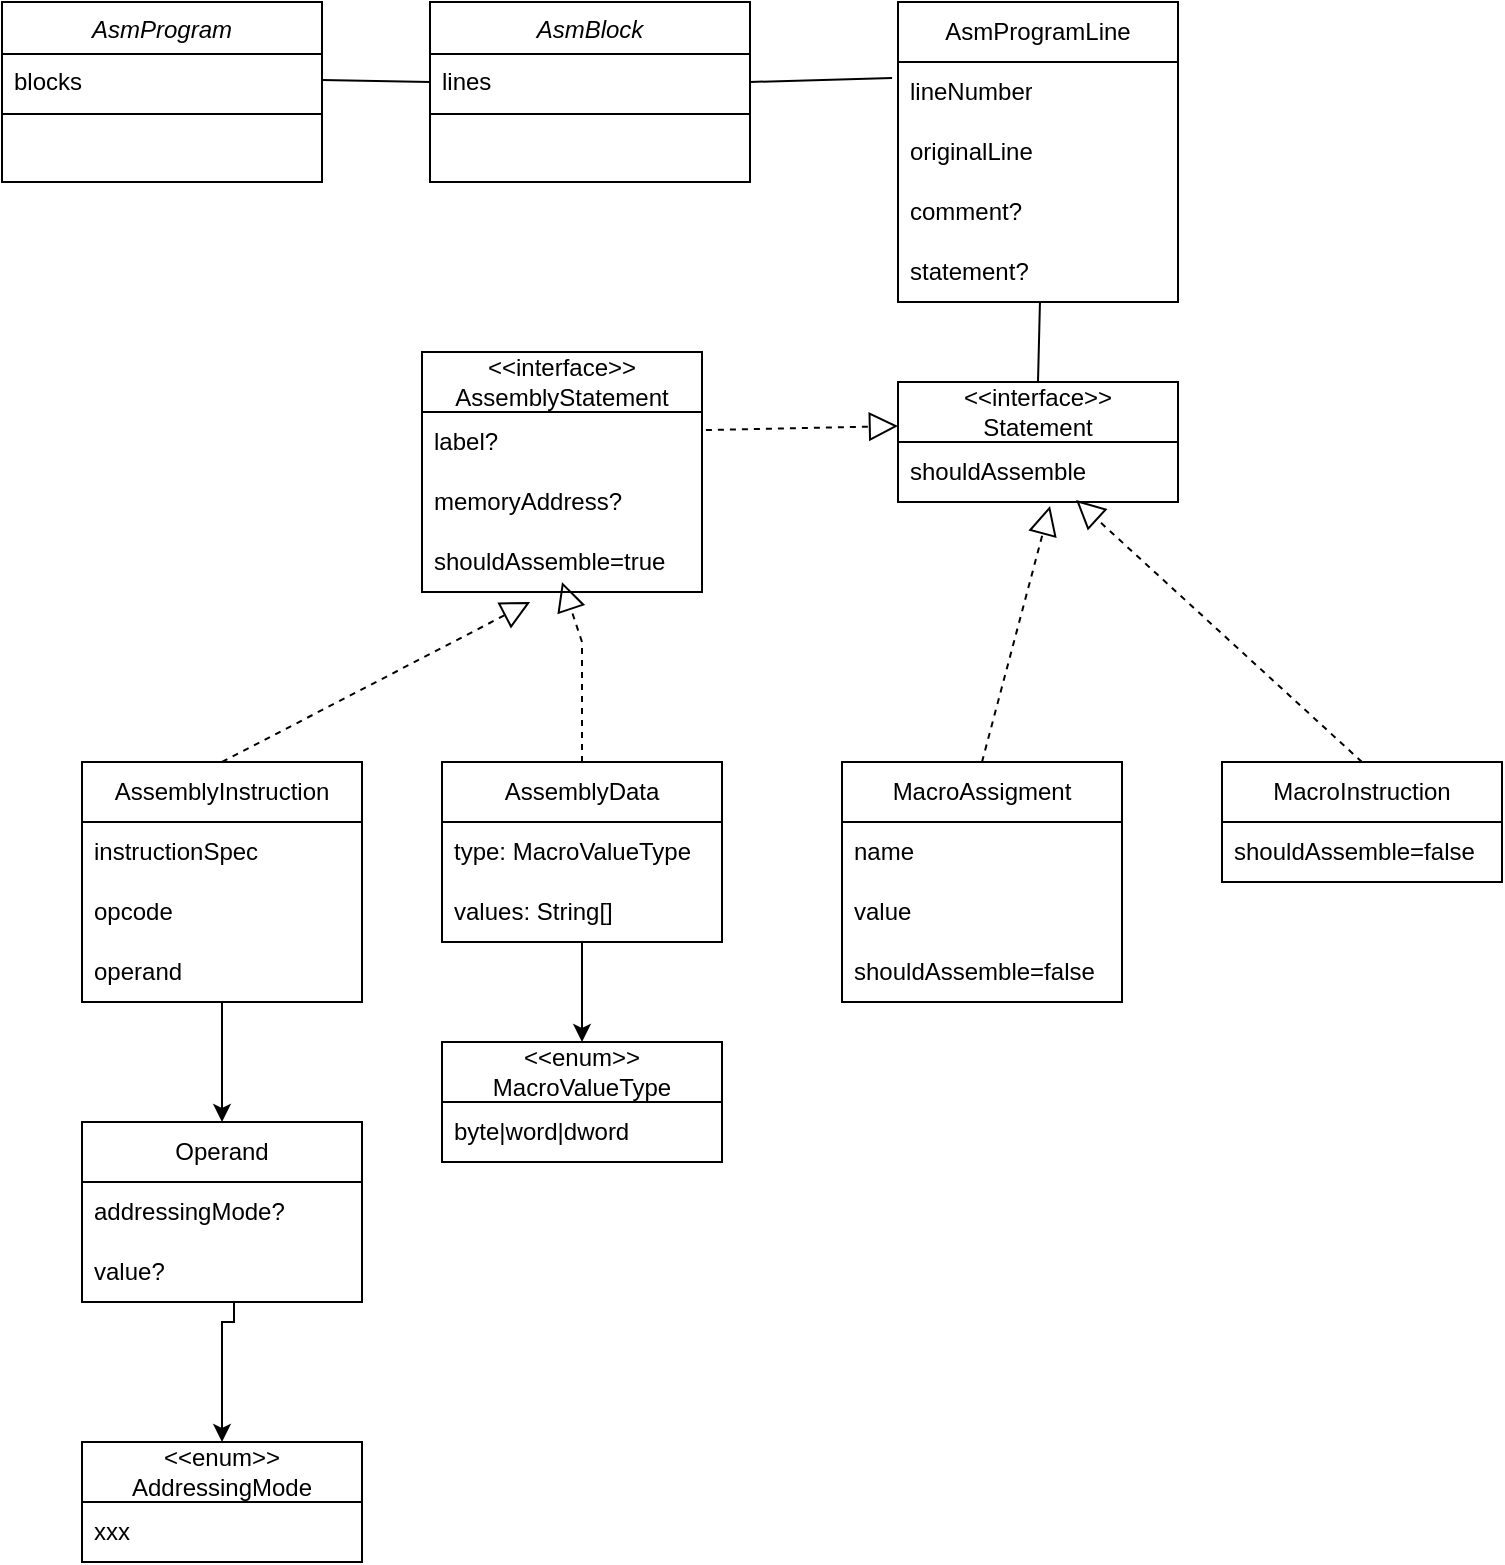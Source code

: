 <mxfile version="21.6.1" type="device">
  <diagram id="C5RBs43oDa-KdzZeNtuy" name="Page-1">
    <mxGraphModel dx="1434" dy="842" grid="1" gridSize="10" guides="1" tooltips="1" connect="1" arrows="1" fold="1" page="1" pageScale="1" pageWidth="827" pageHeight="1169" math="0" shadow="0">
      <root>
        <mxCell id="WIyWlLk6GJQsqaUBKTNV-0" />
        <mxCell id="WIyWlLk6GJQsqaUBKTNV-1" parent="WIyWlLk6GJQsqaUBKTNV-0" />
        <mxCell id="4GE8q51dWFR6qp5-xQLJ-0" value="AsmProgram" style="swimlane;fontStyle=2;align=center;verticalAlign=top;childLayout=stackLayout;horizontal=1;startSize=26;horizontalStack=0;resizeParent=1;resizeLast=0;collapsible=1;marginBottom=0;rounded=0;shadow=0;strokeWidth=1;" vertex="1" parent="WIyWlLk6GJQsqaUBKTNV-1">
          <mxGeometry x="40" y="10" width="160" height="90" as="geometry">
            <mxRectangle x="230" y="140" width="160" height="26" as="alternateBounds" />
          </mxGeometry>
        </mxCell>
        <mxCell id="4GE8q51dWFR6qp5-xQLJ-1" value="blocks" style="text;align=left;verticalAlign=top;spacingLeft=4;spacingRight=4;overflow=hidden;rotatable=0;points=[[0,0.5],[1,0.5]];portConstraint=eastwest;" vertex="1" parent="4GE8q51dWFR6qp5-xQLJ-0">
          <mxGeometry y="26" width="160" height="26" as="geometry" />
        </mxCell>
        <mxCell id="4GE8q51dWFR6qp5-xQLJ-4" value="" style="line;html=1;strokeWidth=1;align=left;verticalAlign=middle;spacingTop=-1;spacingLeft=3;spacingRight=3;rotatable=0;labelPosition=right;points=[];portConstraint=eastwest;" vertex="1" parent="4GE8q51dWFR6qp5-xQLJ-0">
          <mxGeometry y="52" width="160" height="8" as="geometry" />
        </mxCell>
        <mxCell id="4GE8q51dWFR6qp5-xQLJ-5" value="AsmBlock" style="swimlane;fontStyle=2;align=center;verticalAlign=top;childLayout=stackLayout;horizontal=1;startSize=26;horizontalStack=0;resizeParent=1;resizeLast=0;collapsible=1;marginBottom=0;rounded=0;shadow=0;strokeWidth=1;" vertex="1" parent="WIyWlLk6GJQsqaUBKTNV-1">
          <mxGeometry x="254" y="10" width="160" height="90" as="geometry">
            <mxRectangle x="230" y="140" width="160" height="26" as="alternateBounds" />
          </mxGeometry>
        </mxCell>
        <mxCell id="4GE8q51dWFR6qp5-xQLJ-6" value="lines" style="text;align=left;verticalAlign=top;spacingLeft=4;spacingRight=4;overflow=hidden;rotatable=0;points=[[0,0.5],[1,0.5]];portConstraint=eastwest;" vertex="1" parent="4GE8q51dWFR6qp5-xQLJ-5">
          <mxGeometry y="26" width="160" height="26" as="geometry" />
        </mxCell>
        <mxCell id="4GE8q51dWFR6qp5-xQLJ-7" value="" style="line;html=1;strokeWidth=1;align=left;verticalAlign=middle;spacingTop=-1;spacingLeft=3;spacingRight=3;rotatable=0;labelPosition=right;points=[];portConstraint=eastwest;" vertex="1" parent="4GE8q51dWFR6qp5-xQLJ-5">
          <mxGeometry y="52" width="160" height="8" as="geometry" />
        </mxCell>
        <mxCell id="4GE8q51dWFR6qp5-xQLJ-12" value="AsmProgramLine" style="swimlane;fontStyle=0;childLayout=stackLayout;horizontal=1;startSize=30;horizontalStack=0;resizeParent=1;resizeParentMax=0;resizeLast=0;collapsible=1;marginBottom=0;whiteSpace=wrap;html=1;" vertex="1" parent="WIyWlLk6GJQsqaUBKTNV-1">
          <mxGeometry x="488" y="10" width="140" height="150" as="geometry" />
        </mxCell>
        <mxCell id="4GE8q51dWFR6qp5-xQLJ-13" value="lineNumber" style="text;strokeColor=none;fillColor=none;align=left;verticalAlign=middle;spacingLeft=4;spacingRight=4;overflow=hidden;points=[[0,0.5],[1,0.5]];portConstraint=eastwest;rotatable=0;whiteSpace=wrap;html=1;" vertex="1" parent="4GE8q51dWFR6qp5-xQLJ-12">
          <mxGeometry y="30" width="140" height="30" as="geometry" />
        </mxCell>
        <mxCell id="4GE8q51dWFR6qp5-xQLJ-14" value="originalLine" style="text;strokeColor=none;fillColor=none;align=left;verticalAlign=middle;spacingLeft=4;spacingRight=4;overflow=hidden;points=[[0,0.5],[1,0.5]];portConstraint=eastwest;rotatable=0;whiteSpace=wrap;html=1;" vertex="1" parent="4GE8q51dWFR6qp5-xQLJ-12">
          <mxGeometry y="60" width="140" height="30" as="geometry" />
        </mxCell>
        <mxCell id="4GE8q51dWFR6qp5-xQLJ-15" value="comment?" style="text;strokeColor=none;fillColor=none;align=left;verticalAlign=middle;spacingLeft=4;spacingRight=4;overflow=hidden;points=[[0,0.5],[1,0.5]];portConstraint=eastwest;rotatable=0;whiteSpace=wrap;html=1;" vertex="1" parent="4GE8q51dWFR6qp5-xQLJ-12">
          <mxGeometry y="90" width="140" height="30" as="geometry" />
        </mxCell>
        <mxCell id="4GE8q51dWFR6qp5-xQLJ-16" value="statement?" style="text;strokeColor=none;fillColor=none;align=left;verticalAlign=middle;spacingLeft=4;spacingRight=4;overflow=hidden;points=[[0,0.5],[1,0.5]];portConstraint=eastwest;rotatable=0;whiteSpace=wrap;html=1;" vertex="1" parent="4GE8q51dWFR6qp5-xQLJ-12">
          <mxGeometry y="120" width="140" height="30" as="geometry" />
        </mxCell>
        <mxCell id="4GE8q51dWFR6qp5-xQLJ-17" value="&amp;lt;&amp;lt;interface&amp;gt;&amp;gt;&lt;br&gt;Statement" style="swimlane;fontStyle=0;childLayout=stackLayout;horizontal=1;startSize=30;horizontalStack=0;resizeParent=1;resizeParentMax=0;resizeLast=0;collapsible=1;marginBottom=0;whiteSpace=wrap;html=1;" vertex="1" parent="WIyWlLk6GJQsqaUBKTNV-1">
          <mxGeometry x="488" y="200" width="140" height="60" as="geometry" />
        </mxCell>
        <mxCell id="4GE8q51dWFR6qp5-xQLJ-18" value="shouldAssemble" style="text;strokeColor=none;fillColor=none;align=left;verticalAlign=middle;spacingLeft=4;spacingRight=4;overflow=hidden;points=[[0,0.5],[1,0.5]];portConstraint=eastwest;rotatable=0;whiteSpace=wrap;html=1;" vertex="1" parent="4GE8q51dWFR6qp5-xQLJ-17">
          <mxGeometry y="30" width="140" height="30" as="geometry" />
        </mxCell>
        <mxCell id="4GE8q51dWFR6qp5-xQLJ-22" value="" style="endArrow=none;html=1;rounded=0;exitX=1;exitY=0.5;exitDx=0;exitDy=0;" edge="1" parent="WIyWlLk6GJQsqaUBKTNV-1" source="4GE8q51dWFR6qp5-xQLJ-1">
          <mxGeometry width="50" height="50" relative="1" as="geometry">
            <mxPoint x="204" y="100" as="sourcePoint" />
            <mxPoint x="254" y="50" as="targetPoint" />
          </mxGeometry>
        </mxCell>
        <mxCell id="4GE8q51dWFR6qp5-xQLJ-23" value="" style="endArrow=none;html=1;rounded=0;exitX=1;exitY=0.5;exitDx=0;exitDy=0;entryX=-0.021;entryY=0.267;entryDx=0;entryDy=0;entryPerimeter=0;" edge="1" parent="WIyWlLk6GJQsqaUBKTNV-1" target="4GE8q51dWFR6qp5-xQLJ-13">
          <mxGeometry width="50" height="50" relative="1" as="geometry">
            <mxPoint x="414" y="50" as="sourcePoint" />
            <mxPoint x="468" y="51" as="targetPoint" />
          </mxGeometry>
        </mxCell>
        <mxCell id="4GE8q51dWFR6qp5-xQLJ-24" value="" style="endArrow=none;html=1;rounded=0;exitX=0.507;exitY=1;exitDx=0;exitDy=0;entryX=0.5;entryY=0;entryDx=0;entryDy=0;exitPerimeter=0;" edge="1" parent="WIyWlLk6GJQsqaUBKTNV-1" source="4GE8q51dWFR6qp5-xQLJ-16" target="4GE8q51dWFR6qp5-xQLJ-17">
          <mxGeometry width="50" height="50" relative="1" as="geometry">
            <mxPoint x="424" y="60" as="sourcePoint" />
            <mxPoint x="495" y="58" as="targetPoint" />
          </mxGeometry>
        </mxCell>
        <mxCell id="4GE8q51dWFR6qp5-xQLJ-25" value="&amp;lt;&amp;lt;interface&amp;gt;&amp;gt;&lt;br&gt;AssemblyStatement" style="swimlane;fontStyle=0;childLayout=stackLayout;horizontal=1;startSize=30;horizontalStack=0;resizeParent=1;resizeParentMax=0;resizeLast=0;collapsible=1;marginBottom=0;whiteSpace=wrap;html=1;" vertex="1" parent="WIyWlLk6GJQsqaUBKTNV-1">
          <mxGeometry x="250" y="185" width="140" height="120" as="geometry" />
        </mxCell>
        <mxCell id="4GE8q51dWFR6qp5-xQLJ-26" value="label?" style="text;strokeColor=none;fillColor=none;align=left;verticalAlign=middle;spacingLeft=4;spacingRight=4;overflow=hidden;points=[[0,0.5],[1,0.5]];portConstraint=eastwest;rotatable=0;whiteSpace=wrap;html=1;" vertex="1" parent="4GE8q51dWFR6qp5-xQLJ-25">
          <mxGeometry y="30" width="140" height="30" as="geometry" />
        </mxCell>
        <mxCell id="4GE8q51dWFR6qp5-xQLJ-27" value="memoryAddress?" style="text;strokeColor=none;fillColor=none;align=left;verticalAlign=middle;spacingLeft=4;spacingRight=4;overflow=hidden;points=[[0,0.5],[1,0.5]];portConstraint=eastwest;rotatable=0;whiteSpace=wrap;html=1;" vertex="1" parent="4GE8q51dWFR6qp5-xQLJ-25">
          <mxGeometry y="60" width="140" height="30" as="geometry" />
        </mxCell>
        <mxCell id="4GE8q51dWFR6qp5-xQLJ-65" value="shouldAssemble=true" style="text;strokeColor=none;fillColor=none;align=left;verticalAlign=middle;spacingLeft=4;spacingRight=4;overflow=hidden;points=[[0,0.5],[1,0.5]];portConstraint=eastwest;rotatable=0;whiteSpace=wrap;html=1;" vertex="1" parent="4GE8q51dWFR6qp5-xQLJ-25">
          <mxGeometry y="90" width="140" height="30" as="geometry" />
        </mxCell>
        <mxCell id="4GE8q51dWFR6qp5-xQLJ-63" style="edgeStyle=orthogonalEdgeStyle;rounded=0;orthogonalLoop=1;jettySize=auto;html=1;" edge="1" parent="WIyWlLk6GJQsqaUBKTNV-1" source="4GE8q51dWFR6qp5-xQLJ-29" target="4GE8q51dWFR6qp5-xQLJ-60">
          <mxGeometry relative="1" as="geometry" />
        </mxCell>
        <mxCell id="4GE8q51dWFR6qp5-xQLJ-29" value="AssemblyInstruction" style="swimlane;fontStyle=0;childLayout=stackLayout;horizontal=1;startSize=30;horizontalStack=0;resizeParent=1;resizeParentMax=0;resizeLast=0;collapsible=1;marginBottom=0;whiteSpace=wrap;html=1;" vertex="1" parent="WIyWlLk6GJQsqaUBKTNV-1">
          <mxGeometry x="80" y="390" width="140" height="120" as="geometry" />
        </mxCell>
        <mxCell id="4GE8q51dWFR6qp5-xQLJ-30" value="instructionSpec" style="text;strokeColor=none;fillColor=none;align=left;verticalAlign=middle;spacingLeft=4;spacingRight=4;overflow=hidden;points=[[0,0.5],[1,0.5]];portConstraint=eastwest;rotatable=0;whiteSpace=wrap;html=1;" vertex="1" parent="4GE8q51dWFR6qp5-xQLJ-29">
          <mxGeometry y="30" width="140" height="30" as="geometry" />
        </mxCell>
        <mxCell id="4GE8q51dWFR6qp5-xQLJ-31" value="opcode" style="text;strokeColor=none;fillColor=none;align=left;verticalAlign=middle;spacingLeft=4;spacingRight=4;overflow=hidden;points=[[0,0.5],[1,0.5]];portConstraint=eastwest;rotatable=0;whiteSpace=wrap;html=1;" vertex="1" parent="4GE8q51dWFR6qp5-xQLJ-29">
          <mxGeometry y="60" width="140" height="30" as="geometry" />
        </mxCell>
        <mxCell id="4GE8q51dWFR6qp5-xQLJ-32" value="operand" style="text;strokeColor=none;fillColor=none;align=left;verticalAlign=middle;spacingLeft=4;spacingRight=4;overflow=hidden;points=[[0,0.5],[1,0.5]];portConstraint=eastwest;rotatable=0;whiteSpace=wrap;html=1;" vertex="1" parent="4GE8q51dWFR6qp5-xQLJ-29">
          <mxGeometry y="90" width="140" height="30" as="geometry" />
        </mxCell>
        <mxCell id="4GE8q51dWFR6qp5-xQLJ-33" value="" style="endArrow=block;dashed=1;endFill=0;endSize=12;html=1;rounded=0;exitX=1.014;exitY=0.3;exitDx=0;exitDy=0;entryX=0;entryY=0.367;entryDx=0;entryDy=0;entryPerimeter=0;exitPerimeter=0;" edge="1" parent="WIyWlLk6GJQsqaUBKTNV-1" source="4GE8q51dWFR6qp5-xQLJ-26" target="4GE8q51dWFR6qp5-xQLJ-17">
          <mxGeometry width="160" relative="1" as="geometry">
            <mxPoint x="330" y="210" as="sourcePoint" />
            <mxPoint x="558" y="260" as="targetPoint" />
          </mxGeometry>
        </mxCell>
        <mxCell id="4GE8q51dWFR6qp5-xQLJ-34" value="" style="endArrow=block;dashed=1;endFill=0;endSize=12;html=1;rounded=0;entryX=0.386;entryY=1.167;entryDx=0;entryDy=0;exitX=0.5;exitY=0;exitDx=0;exitDy=0;entryPerimeter=0;" edge="1" parent="WIyWlLk6GJQsqaUBKTNV-1" source="4GE8q51dWFR6qp5-xQLJ-29" target="4GE8q51dWFR6qp5-xQLJ-65">
          <mxGeometry width="160" relative="1" as="geometry">
            <mxPoint x="330" y="210" as="sourcePoint" />
            <mxPoint x="490" y="210" as="targetPoint" />
          </mxGeometry>
        </mxCell>
        <mxCell id="4GE8q51dWFR6qp5-xQLJ-56" style="edgeStyle=orthogonalEdgeStyle;rounded=0;orthogonalLoop=1;jettySize=auto;html=1;entryX=0.5;entryY=0;entryDx=0;entryDy=0;" edge="1" parent="WIyWlLk6GJQsqaUBKTNV-1" source="4GE8q51dWFR6qp5-xQLJ-35" target="4GE8q51dWFR6qp5-xQLJ-52">
          <mxGeometry relative="1" as="geometry" />
        </mxCell>
        <mxCell id="4GE8q51dWFR6qp5-xQLJ-35" value="AssemblyData" style="swimlane;fontStyle=0;childLayout=stackLayout;horizontal=1;startSize=30;horizontalStack=0;resizeParent=1;resizeParentMax=0;resizeLast=0;collapsible=1;marginBottom=0;whiteSpace=wrap;html=1;" vertex="1" parent="WIyWlLk6GJQsqaUBKTNV-1">
          <mxGeometry x="260" y="390" width="140" height="90" as="geometry" />
        </mxCell>
        <mxCell id="4GE8q51dWFR6qp5-xQLJ-36" value="type: MacroValueType" style="text;strokeColor=none;fillColor=none;align=left;verticalAlign=middle;spacingLeft=4;spacingRight=4;overflow=hidden;points=[[0,0.5],[1,0.5]];portConstraint=eastwest;rotatable=0;whiteSpace=wrap;html=1;" vertex="1" parent="4GE8q51dWFR6qp5-xQLJ-35">
          <mxGeometry y="30" width="140" height="30" as="geometry" />
        </mxCell>
        <mxCell id="4GE8q51dWFR6qp5-xQLJ-37" value="values: String[]" style="text;strokeColor=none;fillColor=none;align=left;verticalAlign=middle;spacingLeft=4;spacingRight=4;overflow=hidden;points=[[0,0.5],[1,0.5]];portConstraint=eastwest;rotatable=0;whiteSpace=wrap;html=1;" vertex="1" parent="4GE8q51dWFR6qp5-xQLJ-35">
          <mxGeometry y="60" width="140" height="30" as="geometry" />
        </mxCell>
        <mxCell id="4GE8q51dWFR6qp5-xQLJ-39" value="" style="endArrow=block;dashed=1;endFill=0;endSize=12;html=1;rounded=0;exitX=0.5;exitY=0;exitDx=0;exitDy=0;" edge="1" parent="WIyWlLk6GJQsqaUBKTNV-1" source="4GE8q51dWFR6qp5-xQLJ-35">
          <mxGeometry width="160" relative="1" as="geometry">
            <mxPoint x="160" y="400" as="sourcePoint" />
            <mxPoint x="320" y="300" as="targetPoint" />
            <Array as="points">
              <mxPoint x="330" y="330" />
            </Array>
          </mxGeometry>
        </mxCell>
        <mxCell id="4GE8q51dWFR6qp5-xQLJ-40" value="MacroAssigment" style="swimlane;fontStyle=0;childLayout=stackLayout;horizontal=1;startSize=30;horizontalStack=0;resizeParent=1;resizeParentMax=0;resizeLast=0;collapsible=1;marginBottom=0;whiteSpace=wrap;html=1;" vertex="1" parent="WIyWlLk6GJQsqaUBKTNV-1">
          <mxGeometry x="460" y="390" width="140" height="120" as="geometry" />
        </mxCell>
        <mxCell id="4GE8q51dWFR6qp5-xQLJ-41" value="name" style="text;strokeColor=none;fillColor=none;align=left;verticalAlign=middle;spacingLeft=4;spacingRight=4;overflow=hidden;points=[[0,0.5],[1,0.5]];portConstraint=eastwest;rotatable=0;whiteSpace=wrap;html=1;" vertex="1" parent="4GE8q51dWFR6qp5-xQLJ-40">
          <mxGeometry y="30" width="140" height="30" as="geometry" />
        </mxCell>
        <mxCell id="4GE8q51dWFR6qp5-xQLJ-42" value="value" style="text;strokeColor=none;fillColor=none;align=left;verticalAlign=middle;spacingLeft=4;spacingRight=4;overflow=hidden;points=[[0,0.5],[1,0.5]];portConstraint=eastwest;rotatable=0;whiteSpace=wrap;html=1;" vertex="1" parent="4GE8q51dWFR6qp5-xQLJ-40">
          <mxGeometry y="60" width="140" height="30" as="geometry" />
        </mxCell>
        <mxCell id="4GE8q51dWFR6qp5-xQLJ-66" value="shouldAssemble=false" style="text;strokeColor=none;fillColor=none;align=left;verticalAlign=middle;spacingLeft=4;spacingRight=4;overflow=hidden;points=[[0,0.5],[1,0.5]];portConstraint=eastwest;rotatable=0;whiteSpace=wrap;html=1;" vertex="1" parent="4GE8q51dWFR6qp5-xQLJ-40">
          <mxGeometry y="90" width="140" height="30" as="geometry" />
        </mxCell>
        <mxCell id="4GE8q51dWFR6qp5-xQLJ-44" value="MacroInstruction" style="swimlane;fontStyle=0;childLayout=stackLayout;horizontal=1;startSize=30;horizontalStack=0;resizeParent=1;resizeParentMax=0;resizeLast=0;collapsible=1;marginBottom=0;whiteSpace=wrap;html=1;" vertex="1" parent="WIyWlLk6GJQsqaUBKTNV-1">
          <mxGeometry x="650" y="390" width="140" height="60" as="geometry" />
        </mxCell>
        <mxCell id="4GE8q51dWFR6qp5-xQLJ-45" value="shouldAssemble=false" style="text;strokeColor=none;fillColor=none;align=left;verticalAlign=middle;spacingLeft=4;spacingRight=4;overflow=hidden;points=[[0,0.5],[1,0.5]];portConstraint=eastwest;rotatable=0;whiteSpace=wrap;html=1;" vertex="1" parent="4GE8q51dWFR6qp5-xQLJ-44">
          <mxGeometry y="30" width="140" height="30" as="geometry" />
        </mxCell>
        <mxCell id="4GE8q51dWFR6qp5-xQLJ-50" value="" style="endArrow=block;dashed=1;endFill=0;endSize=12;html=1;rounded=0;entryX=0.543;entryY=1.067;entryDx=0;entryDy=0;entryPerimeter=0;" edge="1" parent="WIyWlLk6GJQsqaUBKTNV-1" target="4GE8q51dWFR6qp5-xQLJ-18">
          <mxGeometry width="160" relative="1" as="geometry">
            <mxPoint x="530" y="390" as="sourcePoint" />
            <mxPoint x="340" y="284" as="targetPoint" />
            <Array as="points" />
          </mxGeometry>
        </mxCell>
        <mxCell id="4GE8q51dWFR6qp5-xQLJ-51" value="" style="endArrow=block;dashed=1;endFill=0;endSize=12;html=1;rounded=0;entryX=0.636;entryY=0.967;entryDx=0;entryDy=0;entryPerimeter=0;exitX=0.5;exitY=0;exitDx=0;exitDy=0;" edge="1" parent="WIyWlLk6GJQsqaUBKTNV-1" source="4GE8q51dWFR6qp5-xQLJ-44" target="4GE8q51dWFR6qp5-xQLJ-18">
          <mxGeometry width="160" relative="1" as="geometry">
            <mxPoint x="540" y="400" as="sourcePoint" />
            <mxPoint x="574" y="272" as="targetPoint" />
            <Array as="points" />
          </mxGeometry>
        </mxCell>
        <mxCell id="4GE8q51dWFR6qp5-xQLJ-52" value="&amp;lt;&amp;lt;enum&amp;gt;&amp;gt;&lt;br&gt;MacroValueType" style="swimlane;fontStyle=0;childLayout=stackLayout;horizontal=1;startSize=30;horizontalStack=0;resizeParent=1;resizeParentMax=0;resizeLast=0;collapsible=1;marginBottom=0;whiteSpace=wrap;html=1;" vertex="1" parent="WIyWlLk6GJQsqaUBKTNV-1">
          <mxGeometry x="260" y="530" width="140" height="60" as="geometry" />
        </mxCell>
        <mxCell id="4GE8q51dWFR6qp5-xQLJ-53" value="byte|word|dword" style="text;strokeColor=none;fillColor=none;align=left;verticalAlign=middle;spacingLeft=4;spacingRight=4;overflow=hidden;points=[[0,0.5],[1,0.5]];portConstraint=eastwest;rotatable=0;whiteSpace=wrap;html=1;" vertex="1" parent="4GE8q51dWFR6qp5-xQLJ-52">
          <mxGeometry y="30" width="140" height="30" as="geometry" />
        </mxCell>
        <mxCell id="4GE8q51dWFR6qp5-xQLJ-57" value="&amp;lt;&amp;lt;enum&amp;gt;&amp;gt;&lt;br&gt;AddressingMode" style="swimlane;fontStyle=0;childLayout=stackLayout;horizontal=1;startSize=30;horizontalStack=0;resizeParent=1;resizeParentMax=0;resizeLast=0;collapsible=1;marginBottom=0;whiteSpace=wrap;html=1;" vertex="1" parent="WIyWlLk6GJQsqaUBKTNV-1">
          <mxGeometry x="80" y="730" width="140" height="60" as="geometry" />
        </mxCell>
        <mxCell id="4GE8q51dWFR6qp5-xQLJ-58" value="xxx" style="text;strokeColor=none;fillColor=none;align=left;verticalAlign=middle;spacingLeft=4;spacingRight=4;overflow=hidden;points=[[0,0.5],[1,0.5]];portConstraint=eastwest;rotatable=0;whiteSpace=wrap;html=1;" vertex="1" parent="4GE8q51dWFR6qp5-xQLJ-57">
          <mxGeometry y="30" width="140" height="30" as="geometry" />
        </mxCell>
        <mxCell id="4GE8q51dWFR6qp5-xQLJ-60" value="Operand" style="swimlane;fontStyle=0;childLayout=stackLayout;horizontal=1;startSize=30;horizontalStack=0;resizeParent=1;resizeParentMax=0;resizeLast=0;collapsible=1;marginBottom=0;whiteSpace=wrap;html=1;movable=0;resizable=0;rotatable=0;deletable=0;editable=0;locked=1;connectable=0;" vertex="1" parent="WIyWlLk6GJQsqaUBKTNV-1">
          <mxGeometry x="80" y="570" width="140" height="90" as="geometry" />
        </mxCell>
        <mxCell id="4GE8q51dWFR6qp5-xQLJ-61" value="addressingMode?" style="text;strokeColor=none;fillColor=none;align=left;verticalAlign=middle;spacingLeft=4;spacingRight=4;overflow=hidden;points=[[0,0.5],[1,0.5]];portConstraint=eastwest;rotatable=0;whiteSpace=wrap;html=1;movable=0;resizable=0;deletable=0;editable=0;locked=1;connectable=0;" vertex="1" parent="4GE8q51dWFR6qp5-xQLJ-60">
          <mxGeometry y="30" width="140" height="30" as="geometry" />
        </mxCell>
        <mxCell id="4GE8q51dWFR6qp5-xQLJ-62" value="value?" style="text;strokeColor=none;fillColor=none;align=left;verticalAlign=middle;spacingLeft=4;spacingRight=4;overflow=hidden;points=[[0,0.5],[1,0.5]];portConstraint=eastwest;rotatable=0;whiteSpace=wrap;html=1;movable=0;resizable=0;deletable=0;editable=0;locked=1;connectable=0;" vertex="1" parent="4GE8q51dWFR6qp5-xQLJ-60">
          <mxGeometry y="60" width="140" height="30" as="geometry" />
        </mxCell>
        <mxCell id="4GE8q51dWFR6qp5-xQLJ-64" style="edgeStyle=orthogonalEdgeStyle;rounded=0;orthogonalLoop=1;jettySize=auto;html=1;entryX=0.5;entryY=0;entryDx=0;entryDy=0;" edge="1" parent="WIyWlLk6GJQsqaUBKTNV-1" target="4GE8q51dWFR6qp5-xQLJ-57">
          <mxGeometry relative="1" as="geometry">
            <mxPoint x="150" y="660" as="sourcePoint" />
            <Array as="points">
              <mxPoint x="156" y="670" />
              <mxPoint x="150" y="670" />
            </Array>
          </mxGeometry>
        </mxCell>
      </root>
    </mxGraphModel>
  </diagram>
</mxfile>
